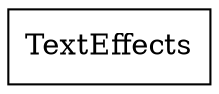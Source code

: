 strict digraph class_diagram {
  rankdir=LR;
  TypeTextEffects[
    label="TextEffects",
    URL="TextEffects.html",
    tooltip="com.sekati.effects.TextEffects",
    shape="record"
  ];
}
